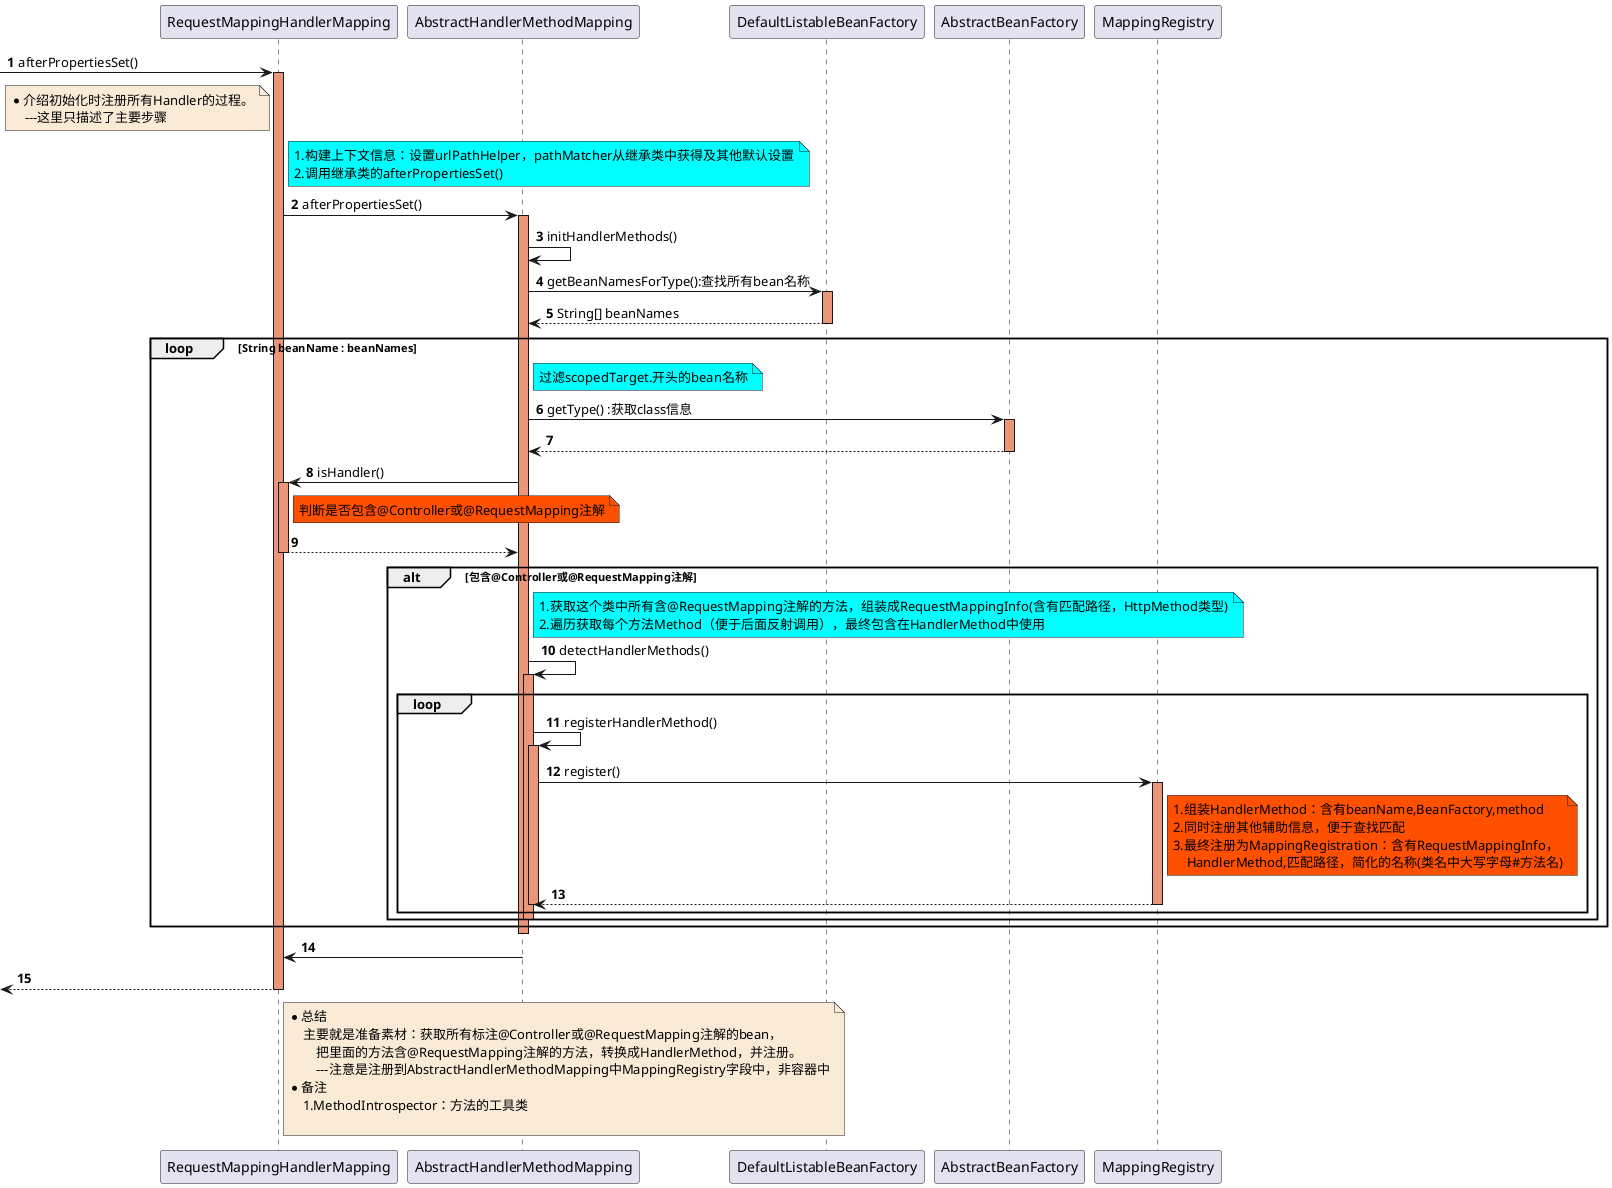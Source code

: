 @startuml
autonumber

-> RequestMappingHandlerMapping: afterPropertiesSet()
activate RequestMappingHandlerMapping #DarkSalmon

note left of RequestMappingHandlerMapping #FAEBD7
    *介绍初始化时注册所有Handler的过程。
        ---这里只描述了主要步骤
end note
    note right of RequestMappingHandlerMapping #aqua
        1.构建上下文信息：设置urlPathHelper，pathMatcher从继承类中获得及其他默认设置
        2.调用继承类的afterPropertiesSet()
    end note

    RequestMappingHandlerMapping -> AbstractHandlerMethodMapping : afterPropertiesSet()
    activate AbstractHandlerMethodMapping #DarkSalmon

        AbstractHandlerMethodMapping -> AbstractHandlerMethodMapping : initHandlerMethods()

            AbstractHandlerMethodMapping -> DefaultListableBeanFactory : getBeanNamesForType():查找所有bean名称
            activate DefaultListableBeanFactory #DarkSalmon
            DefaultListableBeanFactory --> AbstractHandlerMethodMapping : String[] beanNames
            deactivate DefaultListableBeanFactory

            loop String beanName : beanNames
                note right of AbstractHandlerMethodMapping #aqua
                    过滤scopedTarget.开头的bean名称
                end note
                AbstractHandlerMethodMapping -> AbstractBeanFactory : getType() :获取class信息
                activate AbstractBeanFactory #DarkSalmon
                AbstractBeanFactory --> AbstractHandlerMethodMapping
                deactivate AbstractBeanFactory

                AbstractHandlerMethodMapping -> RequestMappingHandlerMapping : isHandler()
                activate RequestMappingHandlerMapping #DarkSalmon
                    note right of RequestMappingHandlerMapping #FF5000
                        判断是否包含@Controller或@RequestMapping注解
                    end note
                RequestMappingHandlerMapping --> AbstractHandlerMethodMapping
                deactivate RequestMappingHandlerMapping

                alt 包含@Controller或@RequestMapping注解

                    note right of AbstractHandlerMethodMapping #aqua
                        1.获取这个类中所有含@RequestMapping注解的方法，组装成RequestMappingInfo(含有匹配路径，HttpMethod类型)
                        2.遍历获取每个方法Method（便于后面反射调用），最终包含在HandlerMethod中使用
                    end note
                    AbstractHandlerMethodMapping -> AbstractHandlerMethodMapping : detectHandlerMethods()
                    activate AbstractHandlerMethodMapping #DarkSalmon

                        loop
                            AbstractHandlerMethodMapping -> AbstractHandlerMethodMapping : registerHandlerMethod()
                            activate AbstractHandlerMethodMapping #DarkSalmon

                                AbstractHandlerMethodMapping -> MappingRegistry : register()
                                activate MappingRegistry #DarkSalmon
                                    note right of MappingRegistry #FF5000
                                        1.组装HandlerMethod：含有beanName,BeanFactory,method
                                        2.同时注册其他辅助信息，便于查找匹配
                                        3.最终注册为MappingRegistration：含有RequestMappingInfo，
                                            HandlerMethod,匹配路径，简化的名称(类名中大写字母#方法名)
                                    end note
                                MappingRegistry --> AbstractHandlerMethodMapping
                                deactivate MappingRegistry

                            deactivate AbstractHandlerMethodMapping
                        end

                    deactivate AbstractHandlerMethodMapping
                end

            end


        activate AbstractHandlerMethodMapping #DarkSalmon
        deactivate AbstractHandlerMethodMapping

    AbstractHandlerMethodMapping -> RequestMappingHandlerMapping
    deactivate AbstractHandlerMethodMapping

<-- RequestMappingHandlerMapping
deactivate RequestMappingHandlerMapping

note right of RequestMappingHandlerMapping #FAEBD7
    *总结
        主要就是准备素材：获取所有标注@Controller或@RequestMapping注解的bean，
            把里面的方法含@RequestMapping注解的方法，转换成HandlerMethod，并注册。
            ---注意是注册到AbstractHandlerMethodMapping中MappingRegistry字段中，非容器中
    *备注
        1.MethodIntrospector：方法的工具类

end note

@enduml